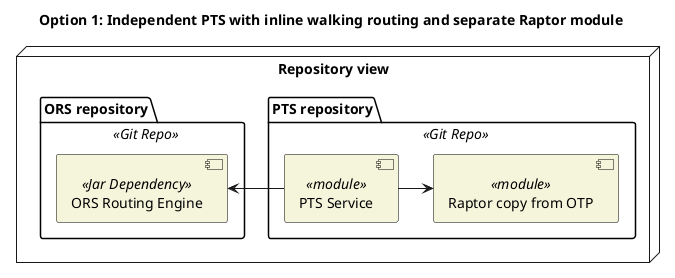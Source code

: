 @startuml

title "Option 1: Independent PTS with inline walking routing and separate Raptor module"

skinparam linetype ortho


<style>
    queue {
      BackGroundColor #lightblue
    }

    component {
      BackGroundColor #beige
      LineColor black
    }
</style>

node "Repository view"  {


    folder "PTS repository" <<Git Repo>>  {
        component "PTS Service" as pts <<module>>
        component "Raptor copy from OTP" as raptormodule <<module>>

        pts -> raptormodule

    }

    folder "ORS repository" <<Git Repo>>  {
        component "ORS Routing Engine" as routinglib <<Jar Dependency>>
    }

    pts -> routinglib



}


@enduml